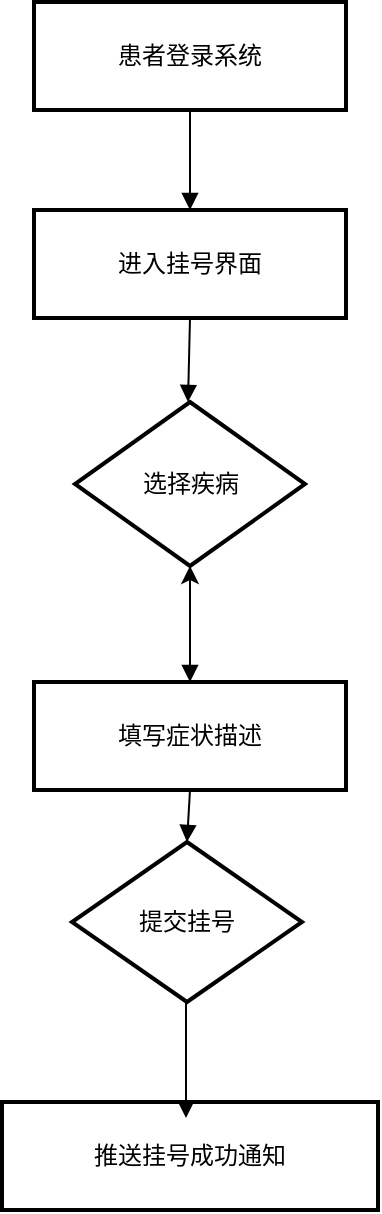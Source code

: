 <mxfile version="26.2.3">
  <diagram name="第 1 页" id="CN1bkAVNUNSqw8Xy8RyV">
    <mxGraphModel dx="1036" dy="1743" grid="1" gridSize="10" guides="1" tooltips="1" connect="1" arrows="1" fold="1" page="1" pageScale="1" pageWidth="827" pageHeight="1169" math="0" shadow="0">
      <root>
        <mxCell id="0" />
        <mxCell id="1" parent="0" />
        <mxCell id="pN44KU4ayDY2uJZS332P-286" value="患者登录系统" style="whiteSpace=wrap;strokeWidth=2;" vertex="1" parent="1">
          <mxGeometry x="266" y="-660" width="156" height="54" as="geometry" />
        </mxCell>
        <mxCell id="pN44KU4ayDY2uJZS332P-287" value="进入挂号界面" style="whiteSpace=wrap;strokeWidth=2;" vertex="1" parent="1">
          <mxGeometry x="266" y="-556" width="156" height="54" as="geometry" />
        </mxCell>
        <mxCell id="pN44KU4ayDY2uJZS332P-288" value="选择疾病" style="rhombus;strokeWidth=2;whiteSpace=wrap;" vertex="1" parent="1">
          <mxGeometry x="286.5" y="-460" width="115" height="82" as="geometry" />
        </mxCell>
        <mxCell id="pN44KU4ayDY2uJZS332P-324" value="" style="edgeStyle=orthogonalEdgeStyle;rounded=0;orthogonalLoop=1;jettySize=auto;html=1;" edge="1" parent="1" source="pN44KU4ayDY2uJZS332P-293" target="pN44KU4ayDY2uJZS332P-288">
          <mxGeometry relative="1" as="geometry" />
        </mxCell>
        <mxCell id="pN44KU4ayDY2uJZS332P-293" value="填写症状描述" style="whiteSpace=wrap;strokeWidth=2;" vertex="1" parent="1">
          <mxGeometry x="266" y="-320" width="156" height="54" as="geometry" />
        </mxCell>
        <mxCell id="pN44KU4ayDY2uJZS332P-294" value="提交挂号" style="rhombus;strokeWidth=2;whiteSpace=wrap;" vertex="1" parent="1">
          <mxGeometry x="285" y="-240" width="115" height="80" as="geometry" />
        </mxCell>
        <mxCell id="pN44KU4ayDY2uJZS332P-302" value="推送挂号成功通知" style="whiteSpace=wrap;strokeWidth=2;" vertex="1" parent="1">
          <mxGeometry x="250" y="-110" width="188" height="54" as="geometry" />
        </mxCell>
        <mxCell id="pN44KU4ayDY2uJZS332P-304" value="" style="curved=1;startArrow=none;endArrow=block;exitX=0.5;exitY=1;entryX=0.5;entryY=0;rounded=0;" edge="1" parent="1" source="pN44KU4ayDY2uJZS332P-286" target="pN44KU4ayDY2uJZS332P-287">
          <mxGeometry relative="1" as="geometry">
            <Array as="points" />
          </mxGeometry>
        </mxCell>
        <mxCell id="pN44KU4ayDY2uJZS332P-305" value="" style="curved=1;startArrow=none;endArrow=block;exitX=0.5;exitY=1;rounded=0;" edge="1" parent="1" source="pN44KU4ayDY2uJZS332P-287">
          <mxGeometry relative="1" as="geometry">
            <Array as="points" />
            <mxPoint x="343" y="-460" as="targetPoint" />
          </mxGeometry>
        </mxCell>
        <mxCell id="pN44KU4ayDY2uJZS332P-310" value="" style="curved=1;startArrow=none;endArrow=block;exitX=0.5;exitY=1;entryX=0.5;entryY=0;rounded=0;exitDx=0;exitDy=0;" edge="1" parent="1" source="pN44KU4ayDY2uJZS332P-288" target="pN44KU4ayDY2uJZS332P-293">
          <mxGeometry relative="1" as="geometry">
            <Array as="points">
              <mxPoint x="344" y="-320" />
            </Array>
            <mxPoint x="344" y="-334" as="sourcePoint" />
          </mxGeometry>
        </mxCell>
        <mxCell id="pN44KU4ayDY2uJZS332P-311" value="" style="curved=1;startArrow=none;endArrow=block;exitX=0.5;exitY=1;entryX=0.5;entryY=0;rounded=0;" edge="1" parent="1" source="pN44KU4ayDY2uJZS332P-293" target="pN44KU4ayDY2uJZS332P-294">
          <mxGeometry relative="1" as="geometry">
            <Array as="points" />
          </mxGeometry>
        </mxCell>
        <mxCell id="pN44KU4ayDY2uJZS332P-325" value="" style="curved=1;startArrow=none;endArrow=block;exitX=0.5;exitY=1;entryX=0.5;entryY=0;rounded=0;exitDx=0;exitDy=0;" edge="1" parent="1">
          <mxGeometry relative="1" as="geometry">
            <Array as="points">
              <mxPoint x="342" y="-102" />
            </Array>
            <mxPoint x="342" y="-160" as="sourcePoint" />
            <mxPoint x="342" y="-102" as="targetPoint" />
          </mxGeometry>
        </mxCell>
      </root>
    </mxGraphModel>
  </diagram>
</mxfile>
